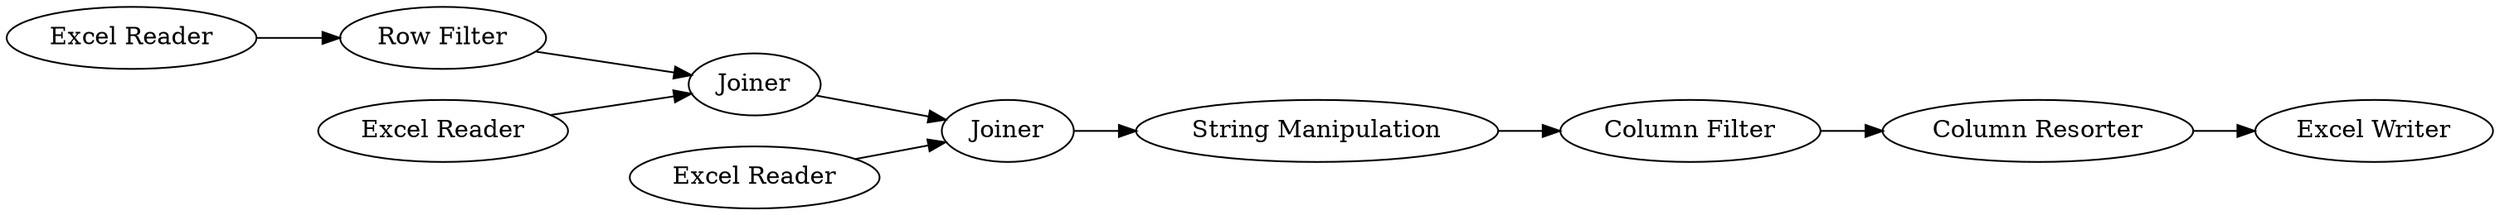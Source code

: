 digraph {
	1 [label="Excel Reader"]
	2 [label="Row Filter"]
	4 [label="Excel Reader"]
	5 [label=Joiner]
	6 [label=Joiner]
	7 [label="String Manipulation"]
	8 [label="Column Filter"]
	9 [label="Column Resorter"]
	10 [label="Excel Writer"]
	11 [label="Excel Reader"]
	1 -> 2
	2 -> 5
	4 -> 6
	5 -> 6
	6 -> 7
	7 -> 8
	8 -> 9
	9 -> 10
	11 -> 5
	rankdir=LR
}
